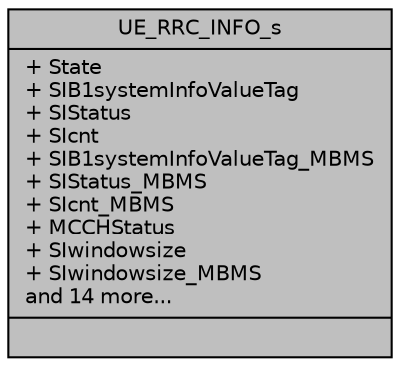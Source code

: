 digraph "UE_RRC_INFO_s"
{
 // LATEX_PDF_SIZE
  edge [fontname="Helvetica",fontsize="10",labelfontname="Helvetica",labelfontsize="10"];
  node [fontname="Helvetica",fontsize="10",shape=record];
  Node1 [label="{UE_RRC_INFO_s\n|+ State\l+ SIB1systemInfoValueTag\l+ SIStatus\l+ SIcnt\l+ SIB1systemInfoValueTag_MBMS\l+ SIStatus_MBMS\l+ SIcnt_MBMS\l+ MCCHStatus\l+ SIwindowsize\l+ SIwindowsize_MBMS\land 14 more...\l|}",height=0.2,width=0.4,color="black", fillcolor="grey75", style="filled", fontcolor="black",tooltip=" "];
}
